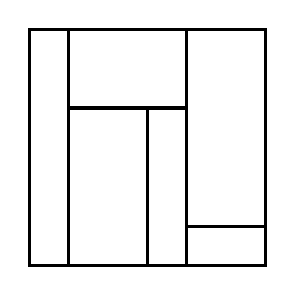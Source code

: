 \begin{tikzpicture}[very thick, scale=.5]
    \draw (0,0) rectangle (1,6);
    \draw (1,4) rectangle (4,6);
    \draw (1,0) rectangle (3,4);
    \draw (3,0) rectangle (4,4);
    \draw (4,1) rectangle (6,6);
    \draw (4,0) rectangle (6,1);
\end{tikzpicture}
